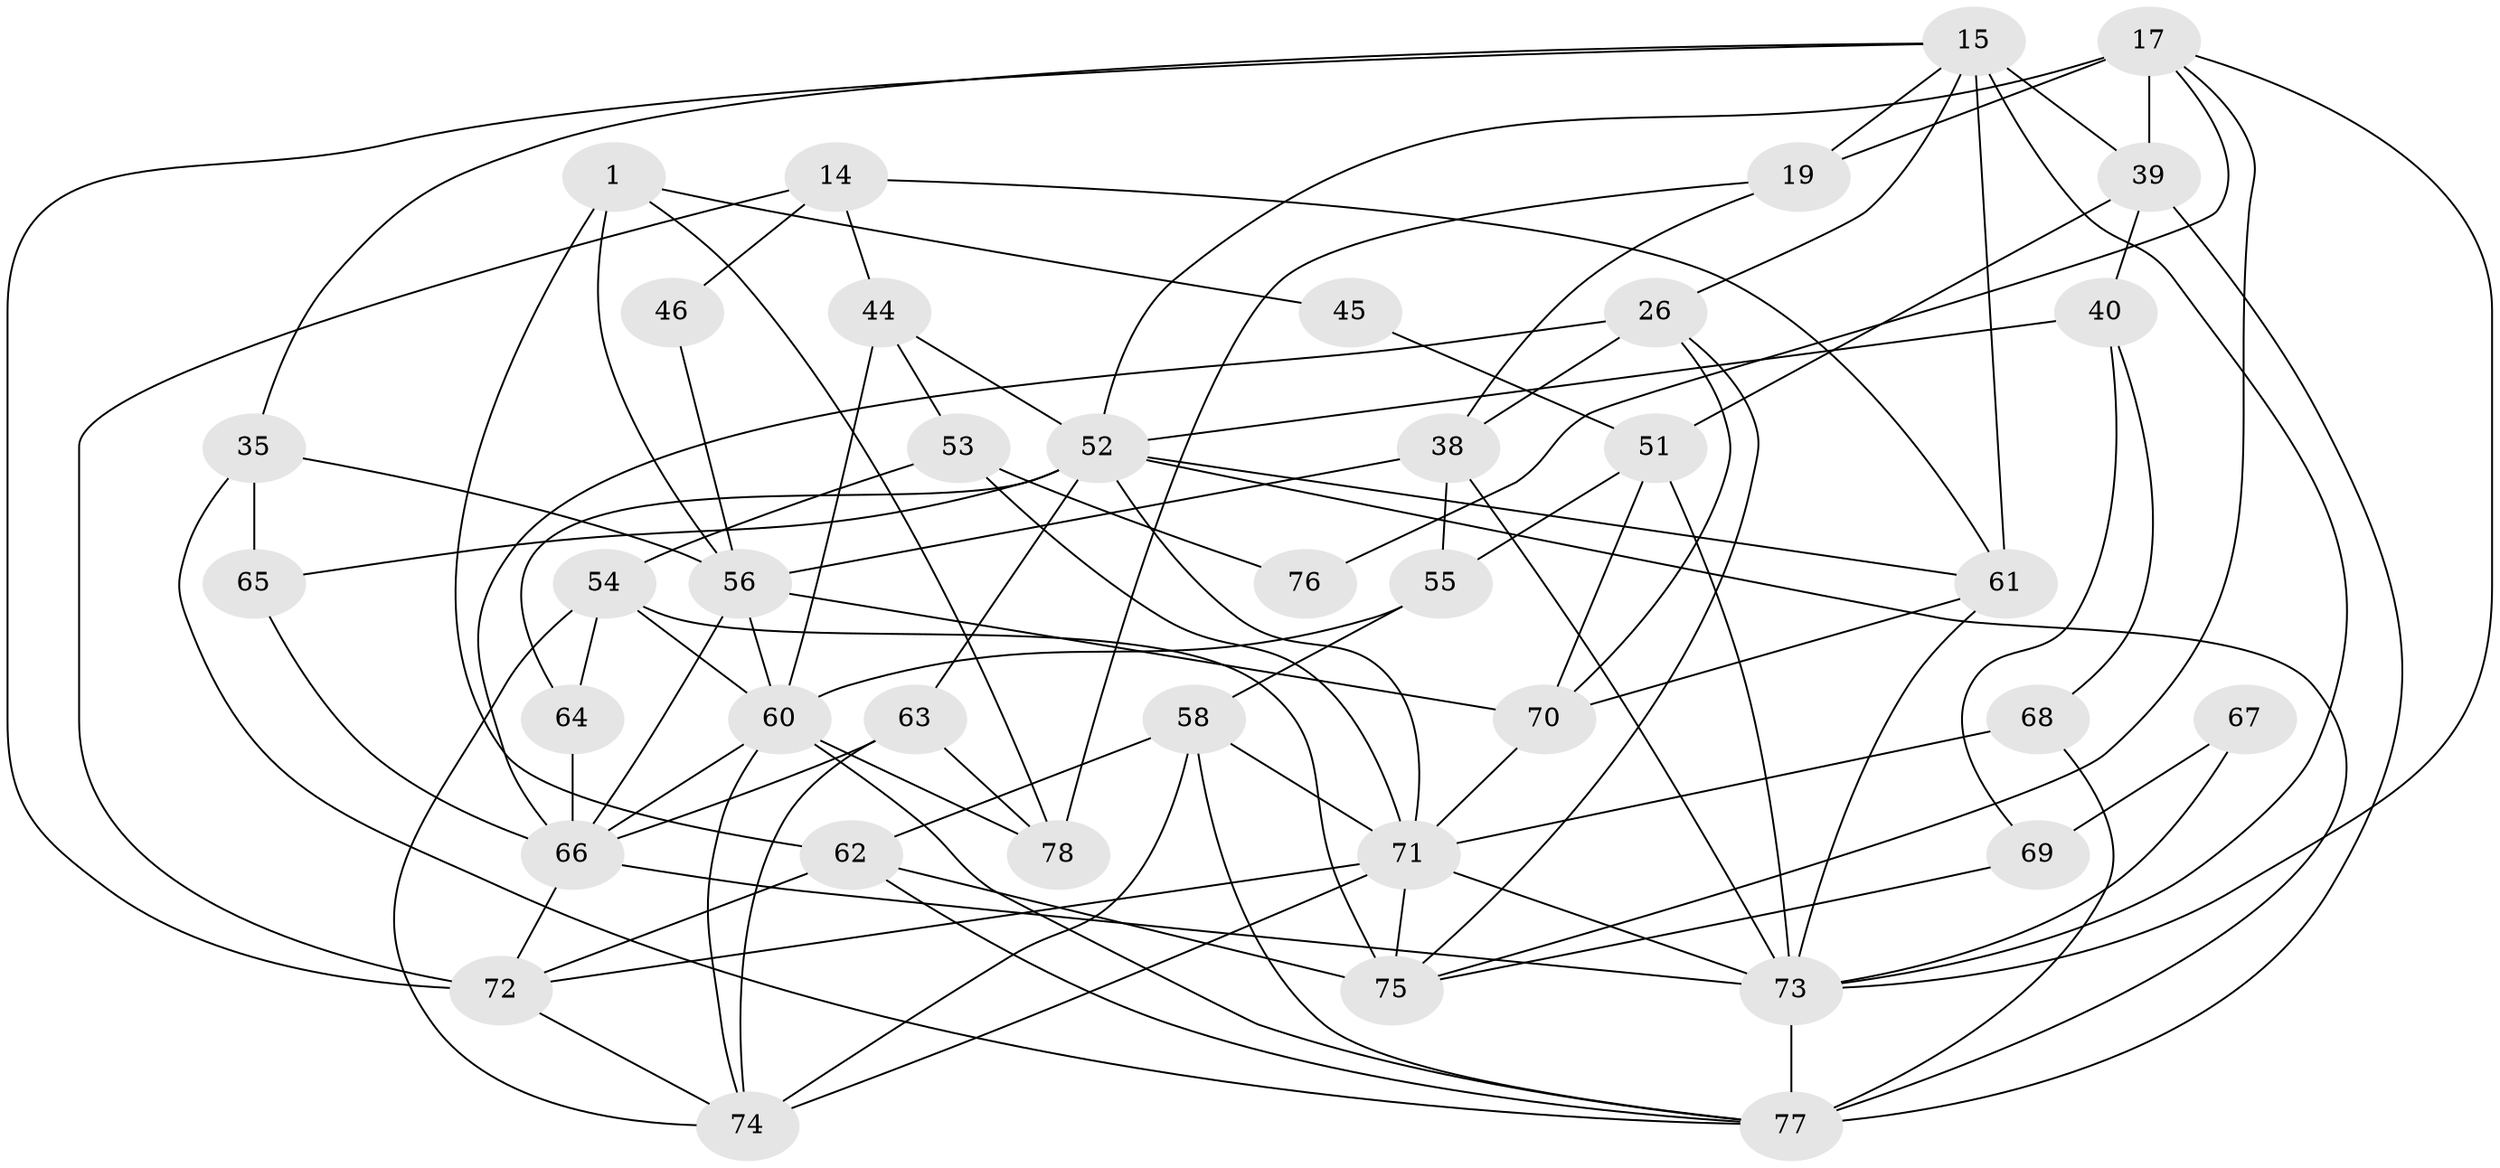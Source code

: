 // original degree distribution, {4: 0.34615384615384615, 5: 0.1794871794871795, 6: 0.02564102564102564, 3: 0.24358974358974358, 2: 0.1282051282051282, 7: 0.05128205128205128, 8: 0.01282051282051282, 9: 0.01282051282051282}
// Generated by graph-tools (version 1.1) at 2025/50/03/09/25 04:50:20]
// undirected, 39 vertices, 97 edges
graph export_dot {
graph [start="1"]
  node [color=gray90,style=filled];
  1;
  14;
  15 [super="+9+2"];
  17;
  19 [super="+12"];
  26;
  35;
  38 [super="+27"];
  39 [super="+24"];
  40;
  44 [super="+7"];
  45;
  46;
  51;
  52 [super="+31"];
  53;
  54;
  55 [super="+50"];
  56 [super="+37+49"];
  58 [super="+11"];
  60 [super="+43"];
  61 [super="+59"];
  62 [super="+42"];
  63;
  64 [super="+5"];
  65;
  66 [super="+47+34"];
  67;
  68;
  69;
  70;
  71 [super="+33"];
  72 [super="+41"];
  73 [super="+23+6"];
  74 [super="+8"];
  75 [super="+10"];
  76;
  77 [super="+57"];
  78 [super="+32"];
  1 -- 78;
  1 -- 45;
  1 -- 56;
  1 -- 62;
  14 -- 72;
  14 -- 46;
  14 -- 44;
  14 -- 61;
  15 -- 39 [weight=2];
  15 -- 72;
  15 -- 19;
  15 -- 35;
  15 -- 26;
  15 -- 61 [weight=2];
  15 -- 73;
  17 -- 19 [weight=2];
  17 -- 39;
  17 -- 76;
  17 -- 75;
  17 -- 73;
  17 -- 52;
  19 -- 38;
  19 -- 78;
  26 -- 38;
  26 -- 70;
  26 -- 75;
  26 -- 66;
  35 -- 56;
  35 -- 65;
  35 -- 77;
  38 -- 55;
  38 -- 73;
  38 -- 56;
  39 -- 51;
  39 -- 40;
  39 -- 77;
  40 -- 68;
  40 -- 69;
  40 -- 52;
  44 -- 60 [weight=2];
  44 -- 53;
  44 -- 52;
  45 -- 51;
  46 -- 56;
  51 -- 55;
  51 -- 70;
  51 -- 73 [weight=3];
  52 -- 63;
  52 -- 64;
  52 -- 65;
  52 -- 61;
  52 -- 77;
  52 -- 71;
  53 -- 54;
  53 -- 76;
  53 -- 71;
  54 -- 75 [weight=2];
  54 -- 60;
  54 -- 64;
  54 -- 74;
  55 -- 60 [weight=2];
  55 -- 58;
  56 -- 66 [weight=4];
  56 -- 70;
  56 -- 60;
  58 -- 77;
  58 -- 74 [weight=2];
  58 -- 62;
  58 -- 71;
  60 -- 66 [weight=2];
  60 -- 78 [weight=2];
  60 -- 74;
  60 -- 77;
  61 -- 70;
  61 -- 73;
  62 -- 75 [weight=2];
  62 -- 72 [weight=2];
  62 -- 77;
  63 -- 78;
  63 -- 74;
  63 -- 66;
  64 -- 66;
  65 -- 66;
  66 -- 72 [weight=2];
  66 -- 73 [weight=2];
  67 -- 69;
  67 -- 73;
  68 -- 71;
  68 -- 77;
  69 -- 75;
  70 -- 71;
  71 -- 74;
  71 -- 72;
  71 -- 73;
  71 -- 75;
  72 -- 74;
  73 -- 77 [weight=2];
}
